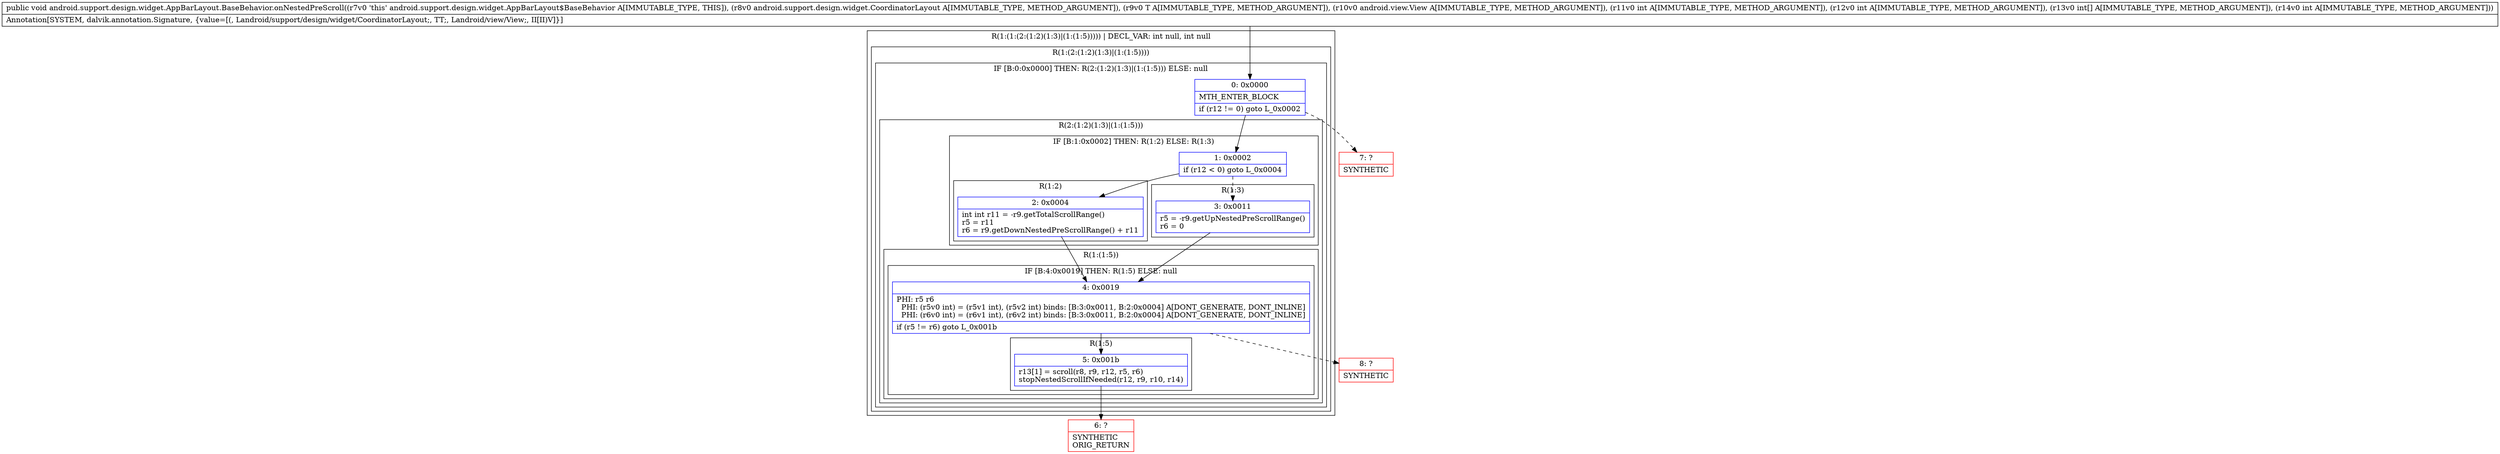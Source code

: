 digraph "CFG forandroid.support.design.widget.AppBarLayout.BaseBehavior.onNestedPreScroll(Landroid\/support\/design\/widget\/CoordinatorLayout;Landroid\/support\/design\/widget\/AppBarLayout;Landroid\/view\/View;II[II)V" {
subgraph cluster_Region_1317155714 {
label = "R(1:(1:(2:(1:2)(1:3)|(1:(1:5))))) | DECL_VAR: int null, int null\l";
node [shape=record,color=blue];
subgraph cluster_Region_513921785 {
label = "R(1:(2:(1:2)(1:3)|(1:(1:5))))";
node [shape=record,color=blue];
subgraph cluster_IfRegion_490076863 {
label = "IF [B:0:0x0000] THEN: R(2:(1:2)(1:3)|(1:(1:5))) ELSE: null";
node [shape=record,color=blue];
Node_0 [shape=record,label="{0\:\ 0x0000|MTH_ENTER_BLOCK\l|if (r12 != 0) goto L_0x0002\l}"];
subgraph cluster_Region_1730085288 {
label = "R(2:(1:2)(1:3)|(1:(1:5)))";
node [shape=record,color=blue];
subgraph cluster_IfRegion_954081514 {
label = "IF [B:1:0x0002] THEN: R(1:2) ELSE: R(1:3)";
node [shape=record,color=blue];
Node_1 [shape=record,label="{1\:\ 0x0002|if (r12 \< 0) goto L_0x0004\l}"];
subgraph cluster_Region_1844224546 {
label = "R(1:2)";
node [shape=record,color=blue];
Node_2 [shape=record,label="{2\:\ 0x0004|int int r11 = \-r9.getTotalScrollRange()\lr5 = r11\lr6 = r9.getDownNestedPreScrollRange() + r11\l}"];
}
subgraph cluster_Region_1763295235 {
label = "R(1:3)";
node [shape=record,color=blue];
Node_3 [shape=record,label="{3\:\ 0x0011|r5 = \-r9.getUpNestedPreScrollRange()\lr6 = 0\l}"];
}
}
subgraph cluster_Region_687344402 {
label = "R(1:(1:5))";
node [shape=record,color=blue];
subgraph cluster_IfRegion_439020720 {
label = "IF [B:4:0x0019] THEN: R(1:5) ELSE: null";
node [shape=record,color=blue];
Node_4 [shape=record,label="{4\:\ 0x0019|PHI: r5 r6 \l  PHI: (r5v0 int) = (r5v1 int), (r5v2 int) binds: [B:3:0x0011, B:2:0x0004] A[DONT_GENERATE, DONT_INLINE]\l  PHI: (r6v0 int) = (r6v1 int), (r6v2 int) binds: [B:3:0x0011, B:2:0x0004] A[DONT_GENERATE, DONT_INLINE]\l|if (r5 != r6) goto L_0x001b\l}"];
subgraph cluster_Region_86490140 {
label = "R(1:5)";
node [shape=record,color=blue];
Node_5 [shape=record,label="{5\:\ 0x001b|r13[1] = scroll(r8, r9, r12, r5, r6)\lstopNestedScrollIfNeeded(r12, r9, r10, r14)\l}"];
}
}
}
}
}
}
}
Node_6 [shape=record,color=red,label="{6\:\ ?|SYNTHETIC\lORIG_RETURN\l}"];
Node_7 [shape=record,color=red,label="{7\:\ ?|SYNTHETIC\l}"];
Node_8 [shape=record,color=red,label="{8\:\ ?|SYNTHETIC\l}"];
MethodNode[shape=record,label="{public void android.support.design.widget.AppBarLayout.BaseBehavior.onNestedPreScroll((r7v0 'this' android.support.design.widget.AppBarLayout$BaseBehavior A[IMMUTABLE_TYPE, THIS]), (r8v0 android.support.design.widget.CoordinatorLayout A[IMMUTABLE_TYPE, METHOD_ARGUMENT]), (r9v0 T A[IMMUTABLE_TYPE, METHOD_ARGUMENT]), (r10v0 android.view.View A[IMMUTABLE_TYPE, METHOD_ARGUMENT]), (r11v0 int A[IMMUTABLE_TYPE, METHOD_ARGUMENT]), (r12v0 int A[IMMUTABLE_TYPE, METHOD_ARGUMENT]), (r13v0 int[] A[IMMUTABLE_TYPE, METHOD_ARGUMENT]), (r14v0 int A[IMMUTABLE_TYPE, METHOD_ARGUMENT]))  | Annotation[SYSTEM, dalvik.annotation.Signature, \{value=[(, Landroid\/support\/design\/widget\/CoordinatorLayout;, TT;, Landroid\/view\/View;, II[II)V]\}]\l}"];
MethodNode -> Node_0;
Node_0 -> Node_1;
Node_0 -> Node_7[style=dashed];
Node_1 -> Node_2;
Node_1 -> Node_3[style=dashed];
Node_2 -> Node_4;
Node_3 -> Node_4;
Node_4 -> Node_5;
Node_4 -> Node_8[style=dashed];
Node_5 -> Node_6;
}

